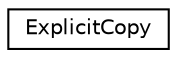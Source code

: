 digraph "Graphical Class Hierarchy"
{
  edge [fontname="Helvetica",fontsize="10",labelfontname="Helvetica",labelfontsize="10"];
  node [fontname="Helvetica",fontsize="10",shape=record];
  rankdir="LR";
  Node0 [label="ExplicitCopy",height=0.2,width=0.4,color="black", fillcolor="white", style="filled",URL="$struct_explicit_copy.html"];
}
